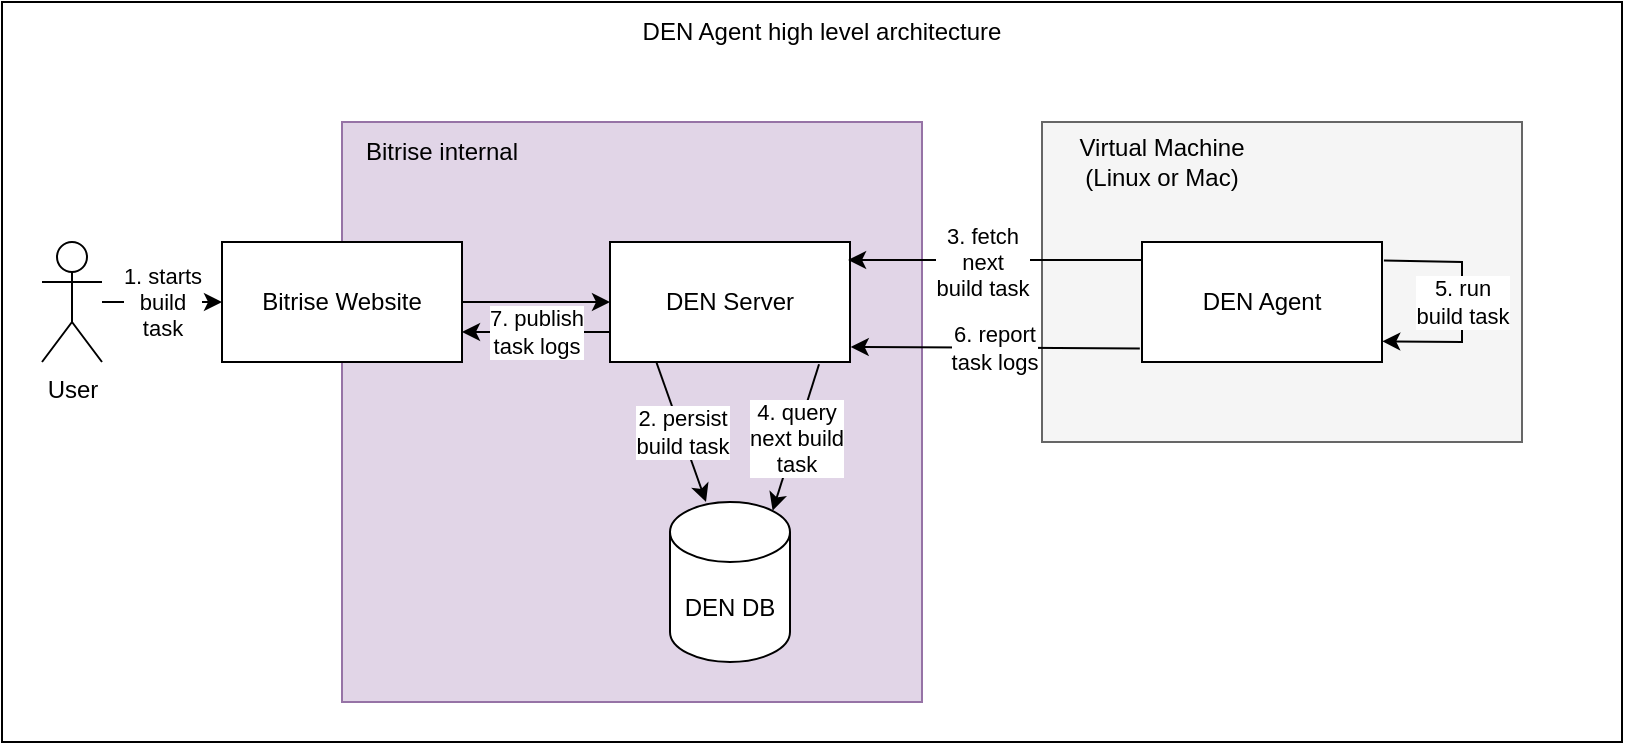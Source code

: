 <mxfile version="18.1.2" type="github">
  <diagram id="ODEYBC-CieSt6T9_iWKk" name="Page-1">
    <mxGraphModel dx="1234" dy="714" grid="1" gridSize="10" guides="1" tooltips="1" connect="1" arrows="1" fold="1" page="1" pageScale="1" pageWidth="827" pageHeight="1169" math="0" shadow="0">
      <root>
        <mxCell id="0" />
        <mxCell id="1" parent="0" />
        <mxCell id="qeCB0uxX6OETAUami0wg-22" value="" style="rounded=0;whiteSpace=wrap;html=1;" vertex="1" parent="1">
          <mxGeometry x="9" y="60" width="810" height="370" as="geometry" />
        </mxCell>
        <mxCell id="qeCB0uxX6OETAUami0wg-1" value="" style="rounded=0;whiteSpace=wrap;html=1;fillColor=#f5f5f5;strokeColor=#666666;fontColor=#333333;" vertex="1" parent="1">
          <mxGeometry x="529" y="120" width="240" height="160" as="geometry" />
        </mxCell>
        <mxCell id="qeCB0uxX6OETAUami0wg-2" value="Virtual Machine&lt;br&gt;(Linux or Mac)" style="text;html=1;strokeColor=none;fillColor=none;align=center;verticalAlign=middle;whiteSpace=wrap;rounded=0;" vertex="1" parent="1">
          <mxGeometry x="529" y="120" width="120" height="40" as="geometry" />
        </mxCell>
        <mxCell id="qeCB0uxX6OETAUami0wg-3" value="DEN Agent" style="rounded=0;whiteSpace=wrap;html=1;" vertex="1" parent="1">
          <mxGeometry x="579" y="180" width="120" height="60" as="geometry" />
        </mxCell>
        <mxCell id="qeCB0uxX6OETAUami0wg-4" value="" style="rounded=0;whiteSpace=wrap;html=1;fillColor=#e1d5e7;strokeColor=#9673a6;" vertex="1" parent="1">
          <mxGeometry x="179" y="120" width="290" height="290" as="geometry" />
        </mxCell>
        <mxCell id="qeCB0uxX6OETAUami0wg-5" value="Bitrise internal" style="text;html=1;strokeColor=none;fillColor=none;align=center;verticalAlign=middle;whiteSpace=wrap;rounded=0;" vertex="1" parent="1">
          <mxGeometry x="179" y="120" width="100" height="30" as="geometry" />
        </mxCell>
        <mxCell id="qeCB0uxX6OETAUami0wg-9" value="2. persist&lt;br&gt;build task" style="rounded=0;orthogonalLoop=1;jettySize=auto;html=1;exitX=0.194;exitY=1.006;exitDx=0;exitDy=0;exitPerimeter=0;" edge="1" parent="1" source="qeCB0uxX6OETAUami0wg-6">
          <mxGeometry relative="1" as="geometry">
            <mxPoint x="361" y="310" as="targetPoint" />
          </mxGeometry>
        </mxCell>
        <mxCell id="qeCB0uxX6OETAUami0wg-6" value="DEN Server" style="rounded=0;whiteSpace=wrap;html=1;" vertex="1" parent="1">
          <mxGeometry x="313" y="180" width="120" height="60" as="geometry" />
        </mxCell>
        <mxCell id="qeCB0uxX6OETAUami0wg-7" value="DEN DB" style="shape=cylinder3;whiteSpace=wrap;html=1;boundedLbl=1;backgroundOutline=1;size=15;" vertex="1" parent="1">
          <mxGeometry x="343" y="310" width="60" height="80" as="geometry" />
        </mxCell>
        <mxCell id="qeCB0uxX6OETAUami0wg-12" value="1. starts&lt;br&gt;build&lt;br&gt;task" style="edgeStyle=orthogonalEdgeStyle;rounded=0;orthogonalLoop=1;jettySize=auto;html=1;" edge="1" parent="1" source="qeCB0uxX6OETAUami0wg-10" target="qeCB0uxX6OETAUami0wg-11">
          <mxGeometry relative="1" as="geometry" />
        </mxCell>
        <mxCell id="qeCB0uxX6OETAUami0wg-10" value="User" style="shape=umlActor;verticalLabelPosition=bottom;verticalAlign=top;html=1;outlineConnect=0;" vertex="1" parent="1">
          <mxGeometry x="29" y="180" width="30" height="60" as="geometry" />
        </mxCell>
        <mxCell id="qeCB0uxX6OETAUami0wg-15" value="" style="edgeStyle=orthogonalEdgeStyle;rounded=0;orthogonalLoop=1;jettySize=auto;html=1;" edge="1" parent="1" source="qeCB0uxX6OETAUami0wg-11" target="qeCB0uxX6OETAUami0wg-6">
          <mxGeometry relative="1" as="geometry" />
        </mxCell>
        <mxCell id="qeCB0uxX6OETAUami0wg-11" value="Bitrise Website" style="rounded=0;whiteSpace=wrap;html=1;" vertex="1" parent="1">
          <mxGeometry x="119" y="180" width="120" height="60" as="geometry" />
        </mxCell>
        <mxCell id="qeCB0uxX6OETAUami0wg-16" value="" style="endArrow=classic;html=1;rounded=0;exitX=0;exitY=0.15;exitDx=0;exitDy=0;exitPerimeter=0;entryX=0.992;entryY=0.15;entryDx=0;entryDy=0;entryPerimeter=0;" edge="1" parent="1" source="qeCB0uxX6OETAUami0wg-3" target="qeCB0uxX6OETAUami0wg-6">
          <mxGeometry width="50" height="50" relative="1" as="geometry">
            <mxPoint x="409" y="380" as="sourcePoint" />
            <mxPoint x="459" y="330" as="targetPoint" />
          </mxGeometry>
        </mxCell>
        <mxCell id="qeCB0uxX6OETAUami0wg-17" value="3. fetch&lt;br&gt;next &lt;br&gt;build task" style="edgeLabel;html=1;align=center;verticalAlign=middle;resizable=0;points=[];" vertex="1" connectable="0" parent="qeCB0uxX6OETAUami0wg-16">
          <mxGeometry x="0.093" y="1" relative="1" as="geometry">
            <mxPoint as="offset" />
          </mxGeometry>
        </mxCell>
        <mxCell id="qeCB0uxX6OETAUami0wg-18" value="4. query&lt;br&gt;next build&lt;br&gt;task" style="endArrow=classic;html=1;rounded=0;exitX=0.871;exitY=1.019;exitDx=0;exitDy=0;exitPerimeter=0;entryX=0.855;entryY=0;entryDx=0;entryDy=4.35;entryPerimeter=0;" edge="1" parent="1" source="qeCB0uxX6OETAUami0wg-6" target="qeCB0uxX6OETAUami0wg-7">
          <mxGeometry width="50" height="50" relative="1" as="geometry">
            <mxPoint x="319" y="270" as="sourcePoint" />
            <mxPoint x="369" y="220" as="targetPoint" />
          </mxGeometry>
        </mxCell>
        <mxCell id="qeCB0uxX6OETAUami0wg-19" value="5. run&lt;br&gt;build task" style="endArrow=classic;html=1;rounded=0;exitX=1.008;exitY=0.155;exitDx=0;exitDy=0;entryX=1.001;entryY=0.828;entryDx=0;entryDy=0;entryPerimeter=0;exitPerimeter=0;" edge="1" parent="1" source="qeCB0uxX6OETAUami0wg-3" target="qeCB0uxX6OETAUami0wg-3">
          <mxGeometry width="50" height="50" relative="1" as="geometry">
            <mxPoint x="569" y="250" as="sourcePoint" />
            <mxPoint x="619" y="200" as="targetPoint" />
            <Array as="points">
              <mxPoint x="739" y="190" />
              <mxPoint x="739" y="230" />
            </Array>
          </mxGeometry>
        </mxCell>
        <mxCell id="qeCB0uxX6OETAUami0wg-20" value="6. report&lt;br&gt;task logs" style="endArrow=classic;html=1;rounded=0;exitX=-0.009;exitY=0.887;exitDx=0;exitDy=0;exitPerimeter=0;entryX=1.003;entryY=0.874;entryDx=0;entryDy=0;entryPerimeter=0;" edge="1" parent="1" source="qeCB0uxX6OETAUami0wg-3" target="qeCB0uxX6OETAUami0wg-6">
          <mxGeometry width="50" height="50" relative="1" as="geometry">
            <mxPoint x="409" y="250" as="sourcePoint" />
            <mxPoint x="459" y="200" as="targetPoint" />
          </mxGeometry>
        </mxCell>
        <mxCell id="qeCB0uxX6OETAUami0wg-21" value="7. publish&lt;br&gt;task logs" style="endArrow=classic;html=1;rounded=0;exitX=0;exitY=0.75;exitDx=0;exitDy=0;entryX=1;entryY=0.75;entryDx=0;entryDy=0;" edge="1" parent="1" source="qeCB0uxX6OETAUami0wg-6" target="qeCB0uxX6OETAUami0wg-11">
          <mxGeometry width="50" height="50" relative="1" as="geometry">
            <mxPoint x="299" y="240" as="sourcePoint" />
            <mxPoint x="349" y="190" as="targetPoint" />
          </mxGeometry>
        </mxCell>
        <mxCell id="qeCB0uxX6OETAUami0wg-24" value="DEN Agent high level architecture" style="text;html=1;strokeColor=none;fillColor=none;align=center;verticalAlign=middle;whiteSpace=wrap;rounded=0;" vertex="1" parent="1">
          <mxGeometry x="19" y="60" width="800" height="30" as="geometry" />
        </mxCell>
      </root>
    </mxGraphModel>
  </diagram>
</mxfile>
